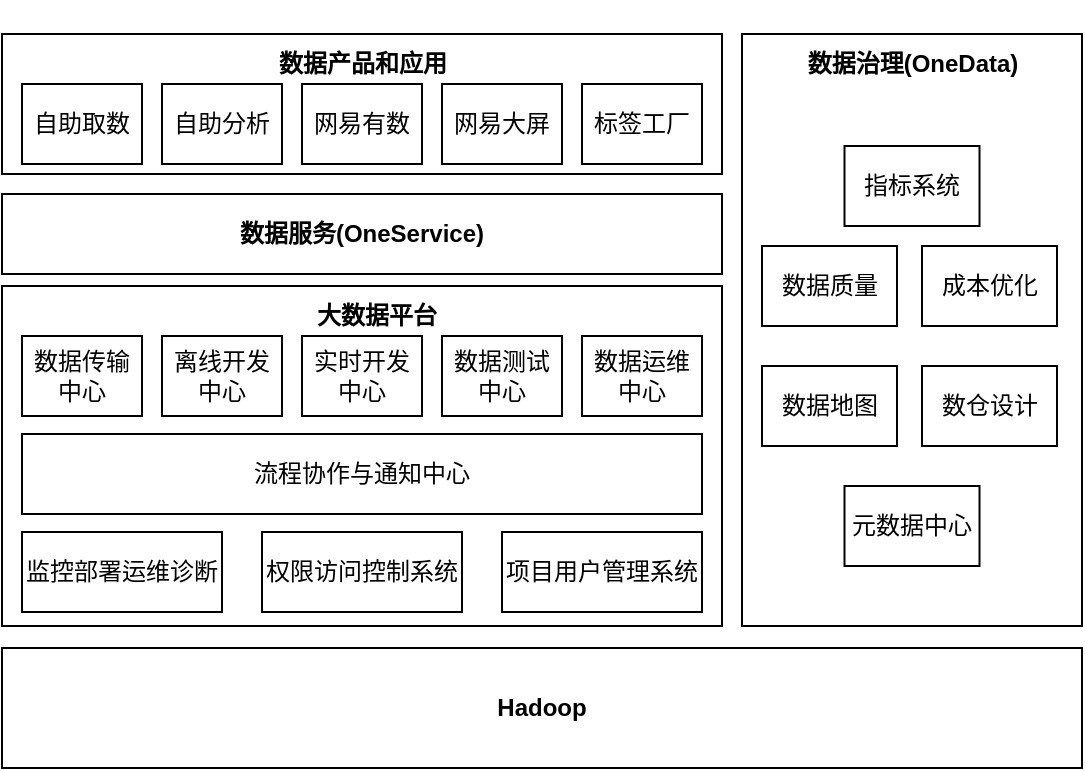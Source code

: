 <mxfile>
    <diagram id="ZrW3rR0Ou263LlKvmb1s" name="Page-1">
        <mxGraphModel dx="1123" dy="725" grid="1" gridSize="10" guides="1" tooltips="1" connect="1" arrows="1" fold="1" page="1" pageScale="1" pageWidth="827" pageHeight="1169" math="0" shadow="0">
            <root>
                <mxCell id="0"/>
                <mxCell id="1" parent="0"/>
                <mxCell id="2" value="Hadoop" style="rounded=0;whiteSpace=wrap;html=1;fontStyle=1" vertex="1" parent="1">
                    <mxGeometry x="120" y="521" width="540" height="60" as="geometry"/>
                </mxCell>
                <mxCell id="3" value="" style="rounded=0;whiteSpace=wrap;html=1;" vertex="1" parent="1">
                    <mxGeometry x="120" y="340" width="360" height="170" as="geometry"/>
                </mxCell>
                <mxCell id="4" value="数据传输中心" style="rounded=0;whiteSpace=wrap;html=1;" vertex="1" parent="1">
                    <mxGeometry x="130" y="365" width="60" height="40" as="geometry"/>
                </mxCell>
                <mxCell id="5" value="离线开发中心" style="rounded=0;whiteSpace=wrap;html=1;" vertex="1" parent="1">
                    <mxGeometry x="200" y="365" width="60" height="40" as="geometry"/>
                </mxCell>
                <mxCell id="6" value="实时开发中心" style="rounded=0;whiteSpace=wrap;html=1;" vertex="1" parent="1">
                    <mxGeometry x="270" y="365" width="60" height="40" as="geometry"/>
                </mxCell>
                <mxCell id="7" value="数据测试中心" style="rounded=0;whiteSpace=wrap;html=1;" vertex="1" parent="1">
                    <mxGeometry x="340" y="365" width="60" height="40" as="geometry"/>
                </mxCell>
                <mxCell id="8" value="数据运维中心" style="rounded=0;whiteSpace=wrap;html=1;" vertex="1" parent="1">
                    <mxGeometry x="410" y="365" width="60" height="40" as="geometry"/>
                </mxCell>
                <mxCell id="9" value="流程协作与通知中心" style="rounded=0;whiteSpace=wrap;html=1;" vertex="1" parent="1">
                    <mxGeometry x="130" y="414" width="340" height="40" as="geometry"/>
                </mxCell>
                <mxCell id="10" value="监控部署运维诊断" style="rounded=0;whiteSpace=wrap;html=1;" vertex="1" parent="1">
                    <mxGeometry x="130" y="463" width="100" height="40" as="geometry"/>
                </mxCell>
                <mxCell id="11" value="权限访问控制系统" style="rounded=0;whiteSpace=wrap;html=1;" vertex="1" parent="1">
                    <mxGeometry x="250" y="463" width="100" height="40" as="geometry"/>
                </mxCell>
                <mxCell id="12" value="项目用户管理系统" style="rounded=0;whiteSpace=wrap;html=1;" vertex="1" parent="1">
                    <mxGeometry x="370" y="463" width="100" height="40" as="geometry"/>
                </mxCell>
                <mxCell id="13" value="数据服务(OneService)" style="rounded=0;whiteSpace=wrap;html=1;fontStyle=1" vertex="1" parent="1">
                    <mxGeometry x="120" y="294" width="360" height="40" as="geometry"/>
                </mxCell>
                <mxCell id="14" value="&lt;div style=&quot;&quot;&gt;&lt;br&gt;&lt;/div&gt;" style="rounded=0;whiteSpace=wrap;html=1;align=center;horizontal=1;labelPosition=center;verticalLabelPosition=top;verticalAlign=bottom;" vertex="1" parent="1">
                    <mxGeometry x="490" y="214" width="170" height="296" as="geometry"/>
                </mxCell>
                <mxCell id="15" value="" style="rounded=0;whiteSpace=wrap;html=1;" vertex="1" parent="1">
                    <mxGeometry x="120" y="214" width="360" height="70" as="geometry"/>
                </mxCell>
                <mxCell id="16" value="数据治理(OneData)" style="text;html=1;strokeColor=none;fillColor=none;align=center;verticalAlign=middle;whiteSpace=wrap;rounded=0;fontStyle=1" vertex="1" parent="1">
                    <mxGeometry x="512.5" y="214" width="125" height="30" as="geometry"/>
                </mxCell>
                <mxCell id="17" value="指标系统" style="rounded=0;whiteSpace=wrap;html=1;" vertex="1" parent="1">
                    <mxGeometry x="541.25" y="270" width="67.5" height="40" as="geometry"/>
                </mxCell>
                <mxCell id="19" value="数据质量" style="rounded=0;whiteSpace=wrap;html=1;" vertex="1" parent="1">
                    <mxGeometry x="500" y="320" width="67.5" height="40" as="geometry"/>
                </mxCell>
                <mxCell id="20" value="成本优化" style="rounded=0;whiteSpace=wrap;html=1;" vertex="1" parent="1">
                    <mxGeometry x="580" y="320" width="67.5" height="40" as="geometry"/>
                </mxCell>
                <mxCell id="21" value="数据地图" style="rounded=0;whiteSpace=wrap;html=1;" vertex="1" parent="1">
                    <mxGeometry x="500" y="380" width="67.5" height="40" as="geometry"/>
                </mxCell>
                <mxCell id="22" value="数仓设计" style="rounded=0;whiteSpace=wrap;html=1;" vertex="1" parent="1">
                    <mxGeometry x="580" y="380" width="67.5" height="40" as="geometry"/>
                </mxCell>
                <mxCell id="23" value="元数据中心" style="rounded=0;whiteSpace=wrap;html=1;" vertex="1" parent="1">
                    <mxGeometry x="541.25" y="440" width="67.5" height="40" as="geometry"/>
                </mxCell>
                <mxCell id="24" value="自助取数" style="rounded=0;whiteSpace=wrap;html=1;" vertex="1" parent="1">
                    <mxGeometry x="130" y="239" width="60" height="40" as="geometry"/>
                </mxCell>
                <mxCell id="25" value="自助分析" style="rounded=0;whiteSpace=wrap;html=1;" vertex="1" parent="1">
                    <mxGeometry x="200" y="239" width="60" height="40" as="geometry"/>
                </mxCell>
                <mxCell id="26" value="网易有数" style="rounded=0;whiteSpace=wrap;html=1;" vertex="1" parent="1">
                    <mxGeometry x="270" y="239" width="60" height="40" as="geometry"/>
                </mxCell>
                <mxCell id="27" value="网易大屏" style="rounded=0;whiteSpace=wrap;html=1;" vertex="1" parent="1">
                    <mxGeometry x="340" y="239" width="60" height="40" as="geometry"/>
                </mxCell>
                <mxCell id="28" value="标签工厂" style="rounded=0;whiteSpace=wrap;html=1;" vertex="1" parent="1">
                    <mxGeometry x="410" y="239" width="60" height="40" as="geometry"/>
                </mxCell>
                <mxCell id="29" value="数据产品和应用" style="text;html=1;strokeColor=none;fillColor=none;align=center;verticalAlign=middle;whiteSpace=wrap;rounded=0;fontStyle=1" vertex="1" parent="1">
                    <mxGeometry x="237.5" y="214" width="125" height="30" as="geometry"/>
                </mxCell>
                <mxCell id="30" value="大数据平台" style="text;html=1;strokeColor=none;fillColor=none;align=center;verticalAlign=middle;whiteSpace=wrap;rounded=0;fontStyle=1" vertex="1" parent="1">
                    <mxGeometry x="245" y="340" width="125" height="30" as="geometry"/>
                </mxCell>
            </root>
        </mxGraphModel>
    </diagram>
</mxfile>